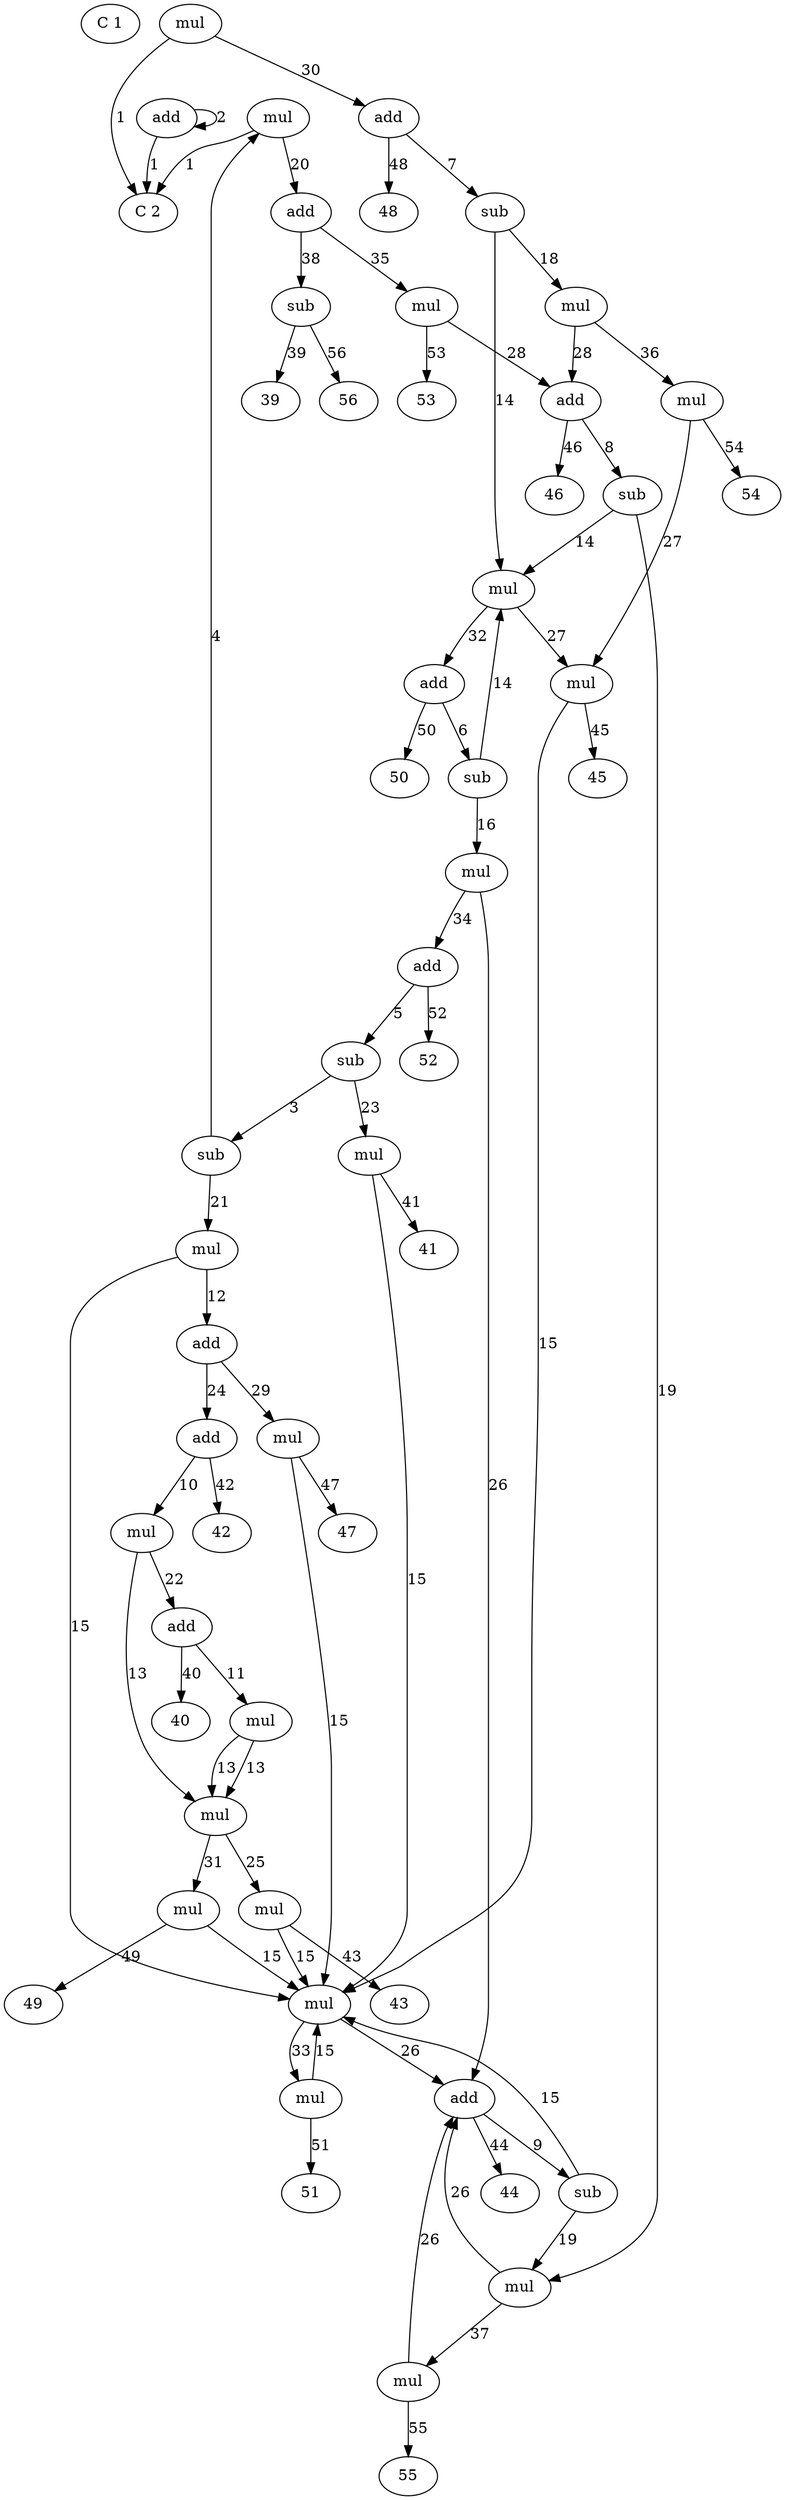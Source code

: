 digraph G {
0 [label="C 1"]
1 [label="C 2"]
2 [label="add"]
2 -> 1 [label="1"]
2 -> 2 [label="2"]
3 [label="sub"]
3 -> 4 [label="4"]
3 -> 21 [label="21"]
4 [label="mul"]
4 -> 1 [label="1"]
4 -> 20 [label="20"]
5 [label="sub"]
5 -> 3 [label="3"]
5 -> 23 [label="23"]
6 [label="sub"]
6 -> 14 [label="14"]
6 -> 16 [label="16"]
7 [label="sub"]
7 -> 14 [label="14"]
7 -> 18 [label="18"]
8 [label="sub"]
8 -> 14 [label="14"]
8 -> 19 [label="19"]
9 [label="sub"]
9 -> 15 [label="15"]
9 -> 19 [label="19"]
10 [label="mul"]
10 -> 13 [label="13"]
10 -> 22 [label="22"]
11 [label="mul"]
11 -> 13 [label="13"]
11 -> 13 [label="13"]
12 [label="add"]
12 -> 24 [label="24"]
12 -> 29 [label="29"]
13 [label="mul"]
13 -> 25 [label="25"]
13 -> 31 [label="31"]
14 [label="mul"]
14 -> 27 [label="27"]
14 -> 32 [label="32"]
15 [label="mul"]
15 -> 26 [label="26"]
15 -> 33 [label="33"]
16 [label="mul"]
16 -> 26 [label="26"]
16 -> 34 [label="34"]
17 [label="mul"]
17 -> 1 [label="1"]
17 -> 30 [label="30"]
18 [label="mul"]
18 -> 28 [label="28"]
18 -> 36 [label="36"]
19 [label="mul"]
19 -> 26 [label="26"]
19 -> 37 [label="37"]
20 [label="add"]
20 -> 35 [label="35"]
20 -> 38 [label="38"]
21 [label="mul"]
21 -> 12 [label="12"]
21 -> 15 [label="15"]
22 [label="add"]
22 -> 11 [label="11"]
22 -> 40 [label="40"]
23 [label="mul"]
23 -> 15 [label="15"]
23 -> 41 [label="41"]
24 [label="add"]
24 -> 10 [label="10"]
24 -> 42 [label="42"]
25 [label="mul"]
25 -> 15 [label="15"]
25 -> 43 [label="43"]
26 [label="add"]
26 -> 9 [label="9"]
26 -> 44 [label="44"]
27 [label="mul"]
27 -> 15 [label="15"]
27 -> 45 [label="45"]
28 [label="add"]
28 -> 8 [label="8"]
28 -> 46 [label="46"]
29 [label="mul"]
29 -> 15 [label="15"]
29 -> 47 [label="47"]
30 [label="add"]
30 -> 7 [label="7"]
30 -> 48 [label="48"]
31 [label="mul"]
31 -> 15 [label="15"]
31 -> 49 [label="49"]
32 [label="add"]
32 -> 6 [label="6"]
32 -> 50 [label="50"]
33 [label="mul"]
33 -> 15 [label="15"]
33 -> 51 [label="51"]
34 [label="add"]
34 -> 5 [label="5"]
34 -> 52 [label="52"]
35 [label="mul"]
35 -> 28 [label="28"]
35 -> 53 [label="53"]
36 [label="mul"]
36 -> 27 [label="27"]
36 -> 54 [label="54"]
37 [label="mul"]
37 -> 26 [label="26"]
37 -> 55 [label="55"]
38 [label="sub"]
38 -> 39 [label="39"]
38 -> 56 [label="56"]
}
